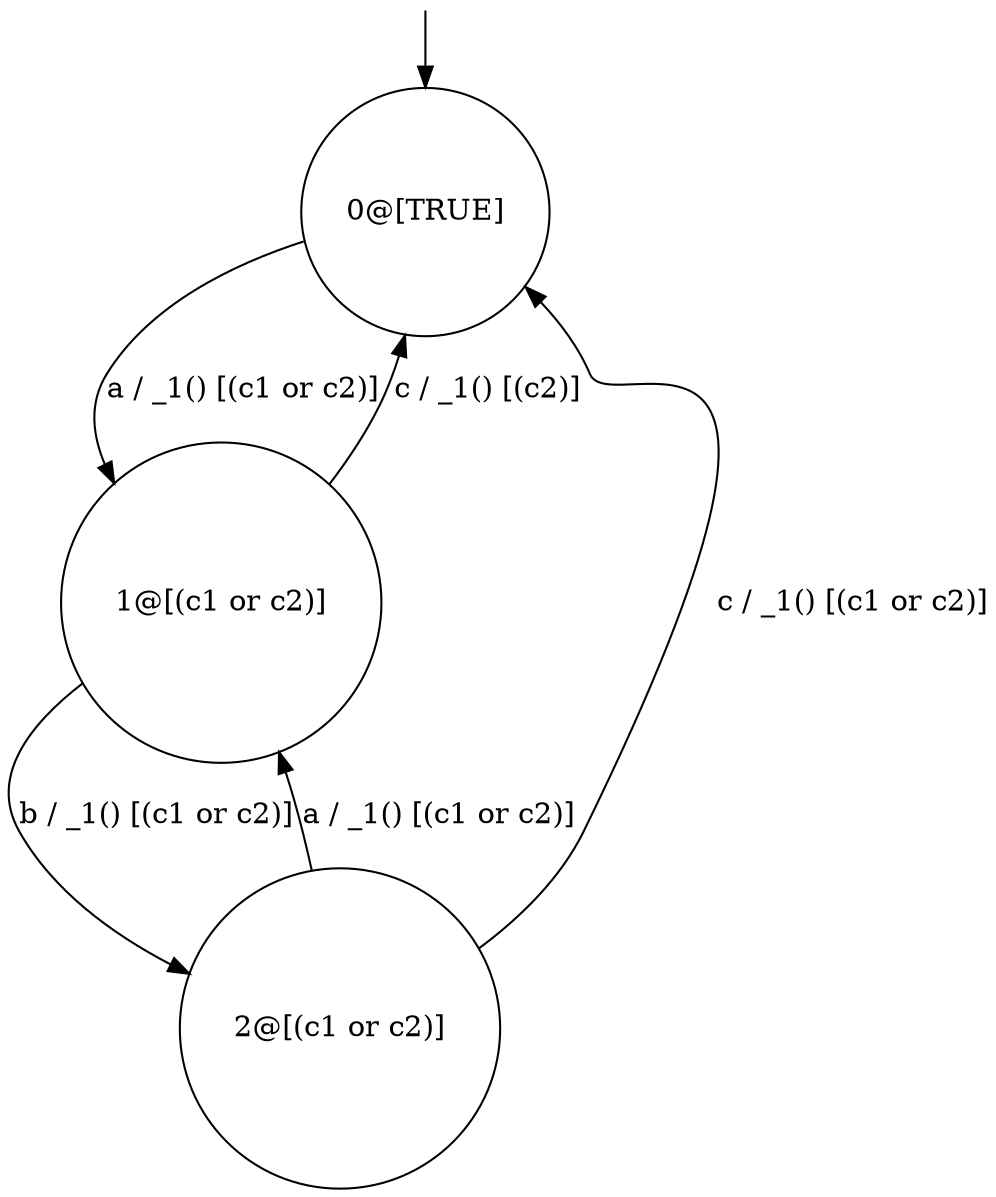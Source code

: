 digraph g {
	edge [lblstyle="above, sloped"];
	s0 [shape="circle" label="0@[TRUE]"];
	s1 [shape="circle" label="1@[(c1 or c2)]"];
	s2 [shape="circle" label="2@[(c1 or c2)]"];
	s0 -> s1 [label="a / _1() [(c1 or c2)]"];
	s1 -> s2 [label="b / _1() [(c1 or c2)]"];
	s1 -> s0 [label="c / _1() [(c2)]"];
	s2 -> s1 [label="a / _1() [(c1 or c2)]"];
	s2 -> s0 [label="c / _1() [(c1 or c2)]"];
	__start0 [label="" shape="none" width="0" height="0"];
	__start0 -> s0;
}